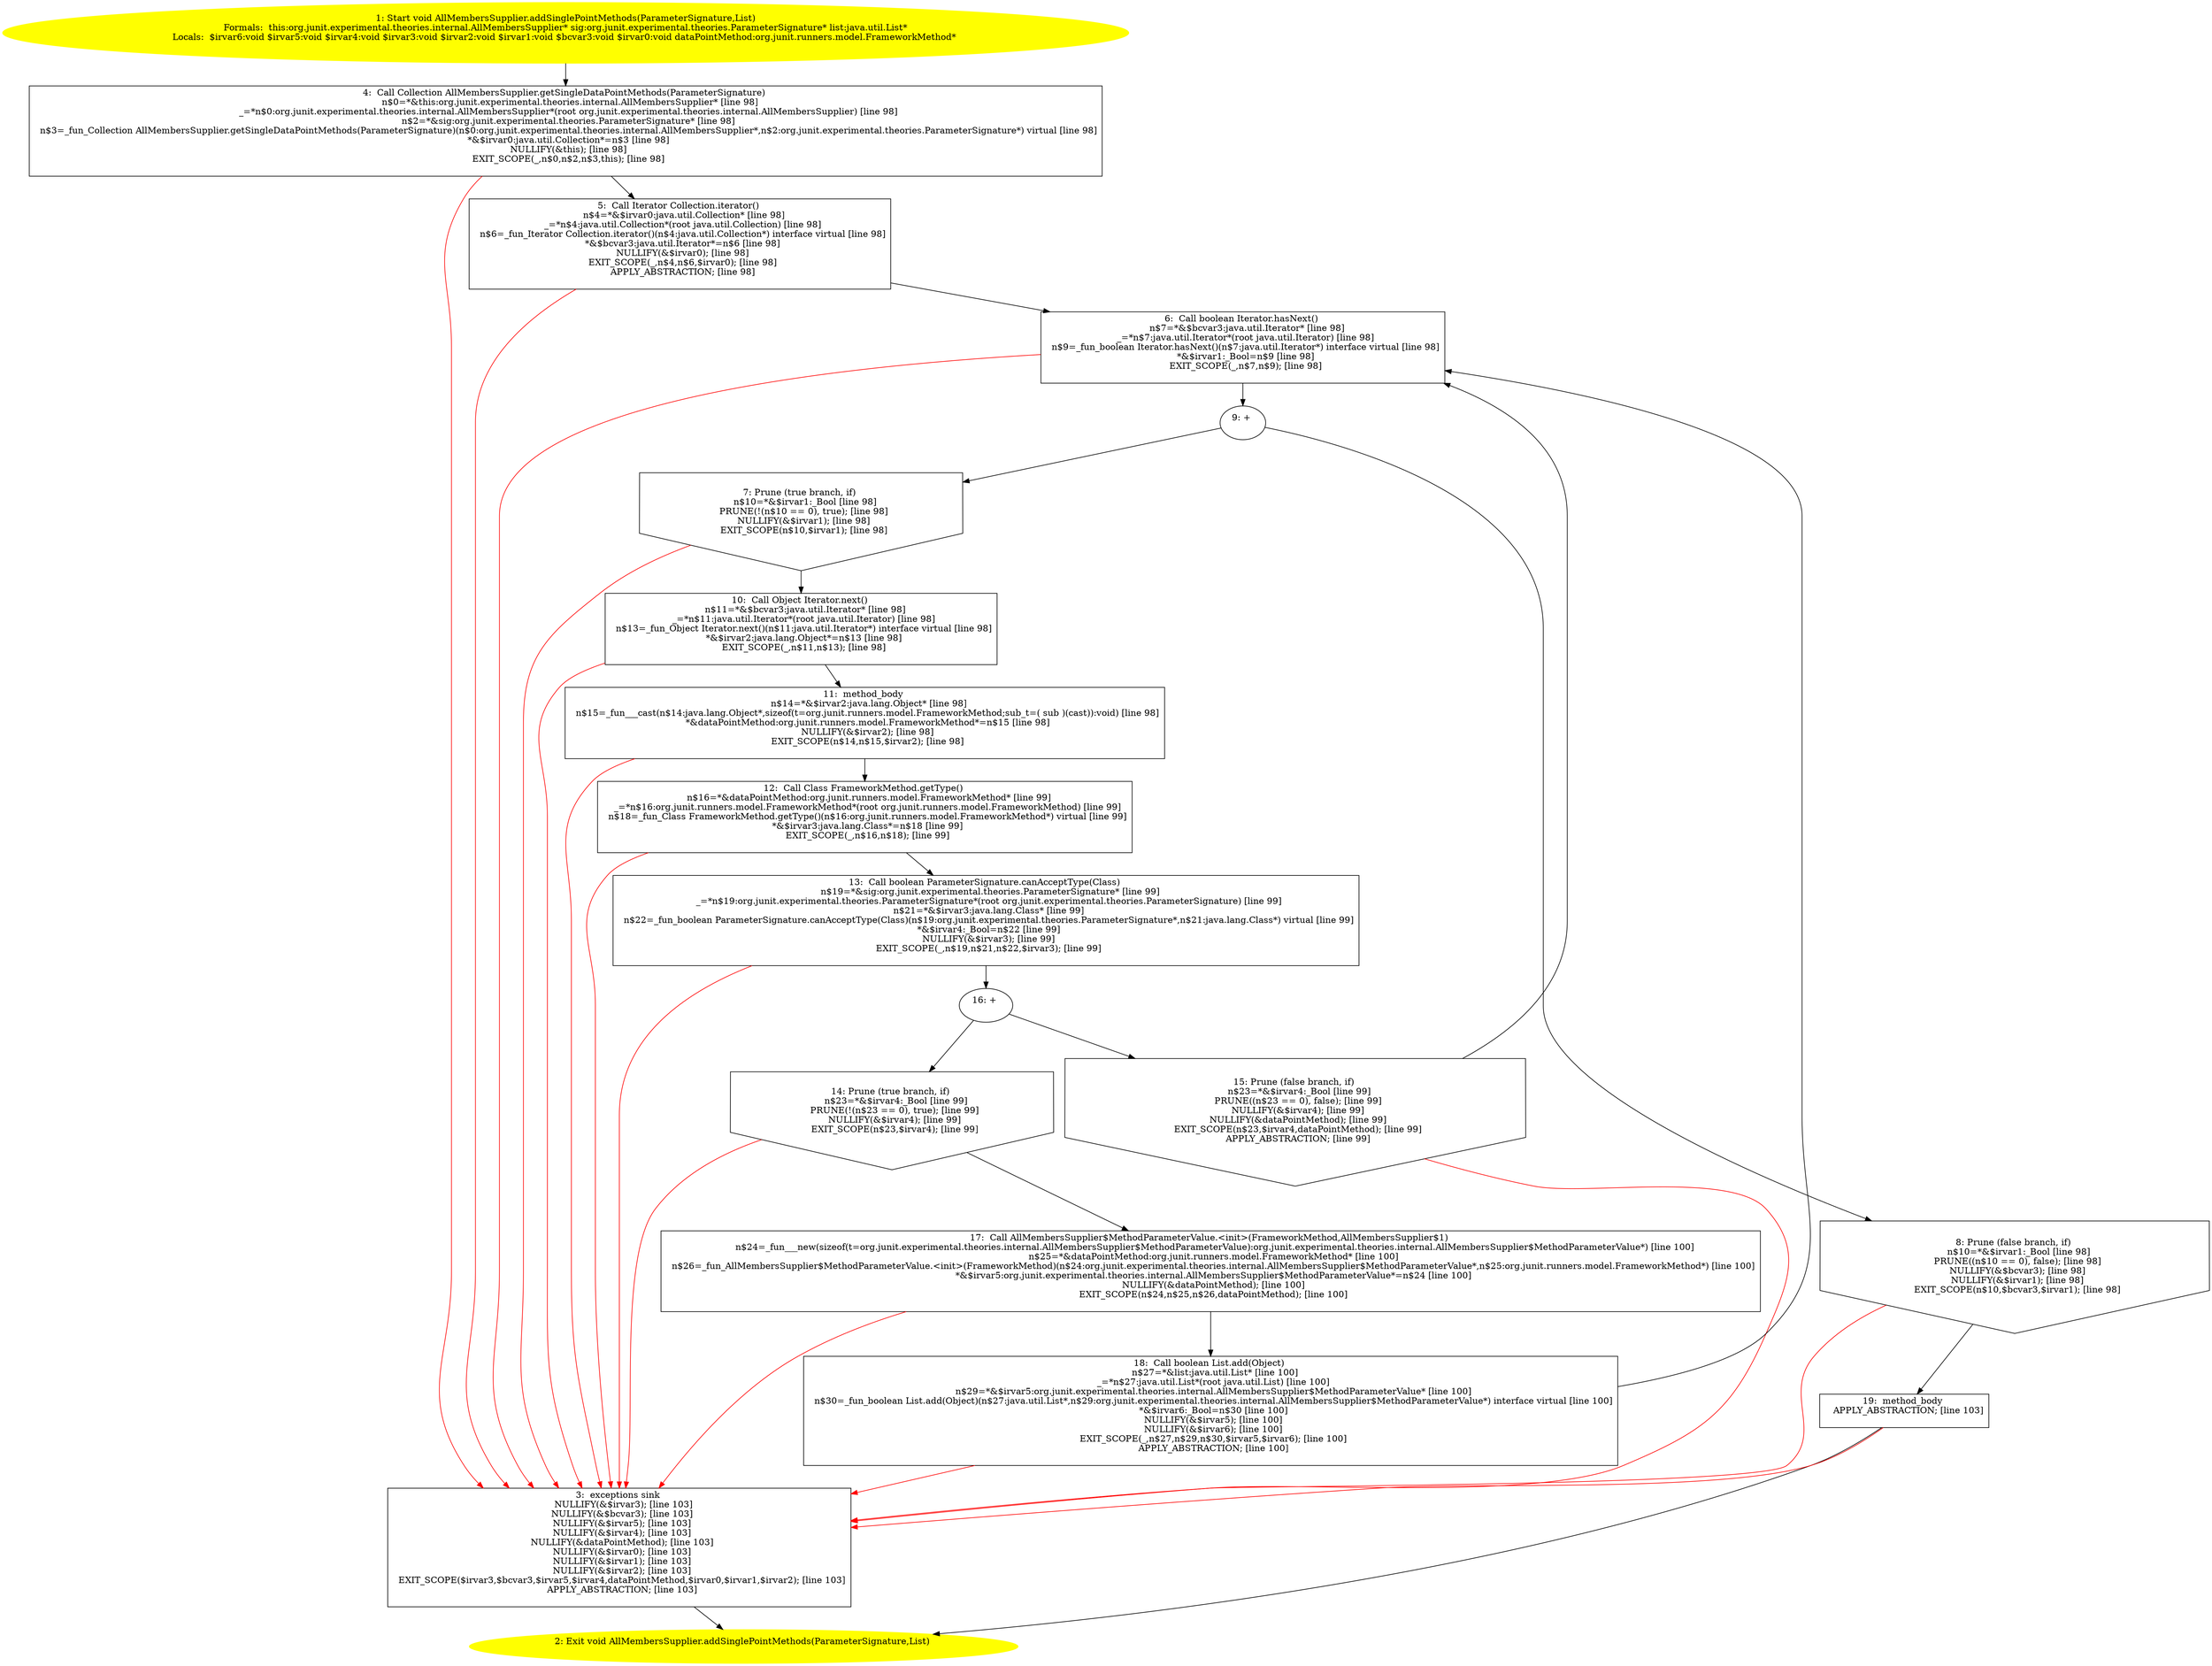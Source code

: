 /* @generated */
digraph cfg {
"org.junit.experimental.theories.internal.AllMembersSupplier.addSinglePointMethods(org.junit.experime.f22355eddb9a61b1237aca55196ec105_1" [label="1: Start void AllMembersSupplier.addSinglePointMethods(ParameterSignature,List)\nFormals:  this:org.junit.experimental.theories.internal.AllMembersSupplier* sig:org.junit.experimental.theories.ParameterSignature* list:java.util.List*\nLocals:  $irvar6:void $irvar5:void $irvar4:void $irvar3:void $irvar2:void $irvar1:void $bcvar3:void $irvar0:void dataPointMethod:org.junit.runners.model.FrameworkMethod* \n  " color=yellow style=filled]
	

	 "org.junit.experimental.theories.internal.AllMembersSupplier.addSinglePointMethods(org.junit.experime.f22355eddb9a61b1237aca55196ec105_1" -> "org.junit.experimental.theories.internal.AllMembersSupplier.addSinglePointMethods(org.junit.experime.f22355eddb9a61b1237aca55196ec105_4" ;
"org.junit.experimental.theories.internal.AllMembersSupplier.addSinglePointMethods(org.junit.experime.f22355eddb9a61b1237aca55196ec105_2" [label="2: Exit void AllMembersSupplier.addSinglePointMethods(ParameterSignature,List) \n  " color=yellow style=filled]
	

"org.junit.experimental.theories.internal.AllMembersSupplier.addSinglePointMethods(org.junit.experime.f22355eddb9a61b1237aca55196ec105_3" [label="3:  exceptions sink \n   NULLIFY(&$irvar3); [line 103]\n  NULLIFY(&$bcvar3); [line 103]\n  NULLIFY(&$irvar5); [line 103]\n  NULLIFY(&$irvar4); [line 103]\n  NULLIFY(&dataPointMethod); [line 103]\n  NULLIFY(&$irvar0); [line 103]\n  NULLIFY(&$irvar1); [line 103]\n  NULLIFY(&$irvar2); [line 103]\n  EXIT_SCOPE($irvar3,$bcvar3,$irvar5,$irvar4,dataPointMethod,$irvar0,$irvar1,$irvar2); [line 103]\n  APPLY_ABSTRACTION; [line 103]\n " shape="box"]
	

	 "org.junit.experimental.theories.internal.AllMembersSupplier.addSinglePointMethods(org.junit.experime.f22355eddb9a61b1237aca55196ec105_3" -> "org.junit.experimental.theories.internal.AllMembersSupplier.addSinglePointMethods(org.junit.experime.f22355eddb9a61b1237aca55196ec105_2" ;
"org.junit.experimental.theories.internal.AllMembersSupplier.addSinglePointMethods(org.junit.experime.f22355eddb9a61b1237aca55196ec105_4" [label="4:  Call Collection AllMembersSupplier.getSingleDataPointMethods(ParameterSignature) \n   n$0=*&this:org.junit.experimental.theories.internal.AllMembersSupplier* [line 98]\n  _=*n$0:org.junit.experimental.theories.internal.AllMembersSupplier*(root org.junit.experimental.theories.internal.AllMembersSupplier) [line 98]\n  n$2=*&sig:org.junit.experimental.theories.ParameterSignature* [line 98]\n  n$3=_fun_Collection AllMembersSupplier.getSingleDataPointMethods(ParameterSignature)(n$0:org.junit.experimental.theories.internal.AllMembersSupplier*,n$2:org.junit.experimental.theories.ParameterSignature*) virtual [line 98]\n  *&$irvar0:java.util.Collection*=n$3 [line 98]\n  NULLIFY(&this); [line 98]\n  EXIT_SCOPE(_,n$0,n$2,n$3,this); [line 98]\n " shape="box"]
	

	 "org.junit.experimental.theories.internal.AllMembersSupplier.addSinglePointMethods(org.junit.experime.f22355eddb9a61b1237aca55196ec105_4" -> "org.junit.experimental.theories.internal.AllMembersSupplier.addSinglePointMethods(org.junit.experime.f22355eddb9a61b1237aca55196ec105_5" ;
	 "org.junit.experimental.theories.internal.AllMembersSupplier.addSinglePointMethods(org.junit.experime.f22355eddb9a61b1237aca55196ec105_4" -> "org.junit.experimental.theories.internal.AllMembersSupplier.addSinglePointMethods(org.junit.experime.f22355eddb9a61b1237aca55196ec105_3" [color="red" ];
"org.junit.experimental.theories.internal.AllMembersSupplier.addSinglePointMethods(org.junit.experime.f22355eddb9a61b1237aca55196ec105_5" [label="5:  Call Iterator Collection.iterator() \n   n$4=*&$irvar0:java.util.Collection* [line 98]\n  _=*n$4:java.util.Collection*(root java.util.Collection) [line 98]\n  n$6=_fun_Iterator Collection.iterator()(n$4:java.util.Collection*) interface virtual [line 98]\n  *&$bcvar3:java.util.Iterator*=n$6 [line 98]\n  NULLIFY(&$irvar0); [line 98]\n  EXIT_SCOPE(_,n$4,n$6,$irvar0); [line 98]\n  APPLY_ABSTRACTION; [line 98]\n " shape="box"]
	

	 "org.junit.experimental.theories.internal.AllMembersSupplier.addSinglePointMethods(org.junit.experime.f22355eddb9a61b1237aca55196ec105_5" -> "org.junit.experimental.theories.internal.AllMembersSupplier.addSinglePointMethods(org.junit.experime.f22355eddb9a61b1237aca55196ec105_6" ;
	 "org.junit.experimental.theories.internal.AllMembersSupplier.addSinglePointMethods(org.junit.experime.f22355eddb9a61b1237aca55196ec105_5" -> "org.junit.experimental.theories.internal.AllMembersSupplier.addSinglePointMethods(org.junit.experime.f22355eddb9a61b1237aca55196ec105_3" [color="red" ];
"org.junit.experimental.theories.internal.AllMembersSupplier.addSinglePointMethods(org.junit.experime.f22355eddb9a61b1237aca55196ec105_6" [label="6:  Call boolean Iterator.hasNext() \n   n$7=*&$bcvar3:java.util.Iterator* [line 98]\n  _=*n$7:java.util.Iterator*(root java.util.Iterator) [line 98]\n  n$9=_fun_boolean Iterator.hasNext()(n$7:java.util.Iterator*) interface virtual [line 98]\n  *&$irvar1:_Bool=n$9 [line 98]\n  EXIT_SCOPE(_,n$7,n$9); [line 98]\n " shape="box"]
	

	 "org.junit.experimental.theories.internal.AllMembersSupplier.addSinglePointMethods(org.junit.experime.f22355eddb9a61b1237aca55196ec105_6" -> "org.junit.experimental.theories.internal.AllMembersSupplier.addSinglePointMethods(org.junit.experime.f22355eddb9a61b1237aca55196ec105_9" ;
	 "org.junit.experimental.theories.internal.AllMembersSupplier.addSinglePointMethods(org.junit.experime.f22355eddb9a61b1237aca55196ec105_6" -> "org.junit.experimental.theories.internal.AllMembersSupplier.addSinglePointMethods(org.junit.experime.f22355eddb9a61b1237aca55196ec105_3" [color="red" ];
"org.junit.experimental.theories.internal.AllMembersSupplier.addSinglePointMethods(org.junit.experime.f22355eddb9a61b1237aca55196ec105_7" [label="7: Prune (true branch, if) \n   n$10=*&$irvar1:_Bool [line 98]\n  PRUNE(!(n$10 == 0), true); [line 98]\n  NULLIFY(&$irvar1); [line 98]\n  EXIT_SCOPE(n$10,$irvar1); [line 98]\n " shape="invhouse"]
	

	 "org.junit.experimental.theories.internal.AllMembersSupplier.addSinglePointMethods(org.junit.experime.f22355eddb9a61b1237aca55196ec105_7" -> "org.junit.experimental.theories.internal.AllMembersSupplier.addSinglePointMethods(org.junit.experime.f22355eddb9a61b1237aca55196ec105_10" ;
	 "org.junit.experimental.theories.internal.AllMembersSupplier.addSinglePointMethods(org.junit.experime.f22355eddb9a61b1237aca55196ec105_7" -> "org.junit.experimental.theories.internal.AllMembersSupplier.addSinglePointMethods(org.junit.experime.f22355eddb9a61b1237aca55196ec105_3" [color="red" ];
"org.junit.experimental.theories.internal.AllMembersSupplier.addSinglePointMethods(org.junit.experime.f22355eddb9a61b1237aca55196ec105_8" [label="8: Prune (false branch, if) \n   n$10=*&$irvar1:_Bool [line 98]\n  PRUNE((n$10 == 0), false); [line 98]\n  NULLIFY(&$bcvar3); [line 98]\n  NULLIFY(&$irvar1); [line 98]\n  EXIT_SCOPE(n$10,$bcvar3,$irvar1); [line 98]\n " shape="invhouse"]
	

	 "org.junit.experimental.theories.internal.AllMembersSupplier.addSinglePointMethods(org.junit.experime.f22355eddb9a61b1237aca55196ec105_8" -> "org.junit.experimental.theories.internal.AllMembersSupplier.addSinglePointMethods(org.junit.experime.f22355eddb9a61b1237aca55196ec105_19" ;
	 "org.junit.experimental.theories.internal.AllMembersSupplier.addSinglePointMethods(org.junit.experime.f22355eddb9a61b1237aca55196ec105_8" -> "org.junit.experimental.theories.internal.AllMembersSupplier.addSinglePointMethods(org.junit.experime.f22355eddb9a61b1237aca55196ec105_3" [color="red" ];
"org.junit.experimental.theories.internal.AllMembersSupplier.addSinglePointMethods(org.junit.experime.f22355eddb9a61b1237aca55196ec105_9" [label="9: + \n  " ]
	

	 "org.junit.experimental.theories.internal.AllMembersSupplier.addSinglePointMethods(org.junit.experime.f22355eddb9a61b1237aca55196ec105_9" -> "org.junit.experimental.theories.internal.AllMembersSupplier.addSinglePointMethods(org.junit.experime.f22355eddb9a61b1237aca55196ec105_7" ;
	 "org.junit.experimental.theories.internal.AllMembersSupplier.addSinglePointMethods(org.junit.experime.f22355eddb9a61b1237aca55196ec105_9" -> "org.junit.experimental.theories.internal.AllMembersSupplier.addSinglePointMethods(org.junit.experime.f22355eddb9a61b1237aca55196ec105_8" ;
"org.junit.experimental.theories.internal.AllMembersSupplier.addSinglePointMethods(org.junit.experime.f22355eddb9a61b1237aca55196ec105_10" [label="10:  Call Object Iterator.next() \n   n$11=*&$bcvar3:java.util.Iterator* [line 98]\n  _=*n$11:java.util.Iterator*(root java.util.Iterator) [line 98]\n  n$13=_fun_Object Iterator.next()(n$11:java.util.Iterator*) interface virtual [line 98]\n  *&$irvar2:java.lang.Object*=n$13 [line 98]\n  EXIT_SCOPE(_,n$11,n$13); [line 98]\n " shape="box"]
	

	 "org.junit.experimental.theories.internal.AllMembersSupplier.addSinglePointMethods(org.junit.experime.f22355eddb9a61b1237aca55196ec105_10" -> "org.junit.experimental.theories.internal.AllMembersSupplier.addSinglePointMethods(org.junit.experime.f22355eddb9a61b1237aca55196ec105_11" ;
	 "org.junit.experimental.theories.internal.AllMembersSupplier.addSinglePointMethods(org.junit.experime.f22355eddb9a61b1237aca55196ec105_10" -> "org.junit.experimental.theories.internal.AllMembersSupplier.addSinglePointMethods(org.junit.experime.f22355eddb9a61b1237aca55196ec105_3" [color="red" ];
"org.junit.experimental.theories.internal.AllMembersSupplier.addSinglePointMethods(org.junit.experime.f22355eddb9a61b1237aca55196ec105_11" [label="11:  method_body \n   n$14=*&$irvar2:java.lang.Object* [line 98]\n  n$15=_fun___cast(n$14:java.lang.Object*,sizeof(t=org.junit.runners.model.FrameworkMethod;sub_t=( sub )(cast)):void) [line 98]\n  *&dataPointMethod:org.junit.runners.model.FrameworkMethod*=n$15 [line 98]\n  NULLIFY(&$irvar2); [line 98]\n  EXIT_SCOPE(n$14,n$15,$irvar2); [line 98]\n " shape="box"]
	

	 "org.junit.experimental.theories.internal.AllMembersSupplier.addSinglePointMethods(org.junit.experime.f22355eddb9a61b1237aca55196ec105_11" -> "org.junit.experimental.theories.internal.AllMembersSupplier.addSinglePointMethods(org.junit.experime.f22355eddb9a61b1237aca55196ec105_12" ;
	 "org.junit.experimental.theories.internal.AllMembersSupplier.addSinglePointMethods(org.junit.experime.f22355eddb9a61b1237aca55196ec105_11" -> "org.junit.experimental.theories.internal.AllMembersSupplier.addSinglePointMethods(org.junit.experime.f22355eddb9a61b1237aca55196ec105_3" [color="red" ];
"org.junit.experimental.theories.internal.AllMembersSupplier.addSinglePointMethods(org.junit.experime.f22355eddb9a61b1237aca55196ec105_12" [label="12:  Call Class FrameworkMethod.getType() \n   n$16=*&dataPointMethod:org.junit.runners.model.FrameworkMethod* [line 99]\n  _=*n$16:org.junit.runners.model.FrameworkMethod*(root org.junit.runners.model.FrameworkMethod) [line 99]\n  n$18=_fun_Class FrameworkMethod.getType()(n$16:org.junit.runners.model.FrameworkMethod*) virtual [line 99]\n  *&$irvar3:java.lang.Class*=n$18 [line 99]\n  EXIT_SCOPE(_,n$16,n$18); [line 99]\n " shape="box"]
	

	 "org.junit.experimental.theories.internal.AllMembersSupplier.addSinglePointMethods(org.junit.experime.f22355eddb9a61b1237aca55196ec105_12" -> "org.junit.experimental.theories.internal.AllMembersSupplier.addSinglePointMethods(org.junit.experime.f22355eddb9a61b1237aca55196ec105_13" ;
	 "org.junit.experimental.theories.internal.AllMembersSupplier.addSinglePointMethods(org.junit.experime.f22355eddb9a61b1237aca55196ec105_12" -> "org.junit.experimental.theories.internal.AllMembersSupplier.addSinglePointMethods(org.junit.experime.f22355eddb9a61b1237aca55196ec105_3" [color="red" ];
"org.junit.experimental.theories.internal.AllMembersSupplier.addSinglePointMethods(org.junit.experime.f22355eddb9a61b1237aca55196ec105_13" [label="13:  Call boolean ParameterSignature.canAcceptType(Class) \n   n$19=*&sig:org.junit.experimental.theories.ParameterSignature* [line 99]\n  _=*n$19:org.junit.experimental.theories.ParameterSignature*(root org.junit.experimental.theories.ParameterSignature) [line 99]\n  n$21=*&$irvar3:java.lang.Class* [line 99]\n  n$22=_fun_boolean ParameterSignature.canAcceptType(Class)(n$19:org.junit.experimental.theories.ParameterSignature*,n$21:java.lang.Class*) virtual [line 99]\n  *&$irvar4:_Bool=n$22 [line 99]\n  NULLIFY(&$irvar3); [line 99]\n  EXIT_SCOPE(_,n$19,n$21,n$22,$irvar3); [line 99]\n " shape="box"]
	

	 "org.junit.experimental.theories.internal.AllMembersSupplier.addSinglePointMethods(org.junit.experime.f22355eddb9a61b1237aca55196ec105_13" -> "org.junit.experimental.theories.internal.AllMembersSupplier.addSinglePointMethods(org.junit.experime.f22355eddb9a61b1237aca55196ec105_16" ;
	 "org.junit.experimental.theories.internal.AllMembersSupplier.addSinglePointMethods(org.junit.experime.f22355eddb9a61b1237aca55196ec105_13" -> "org.junit.experimental.theories.internal.AllMembersSupplier.addSinglePointMethods(org.junit.experime.f22355eddb9a61b1237aca55196ec105_3" [color="red" ];
"org.junit.experimental.theories.internal.AllMembersSupplier.addSinglePointMethods(org.junit.experime.f22355eddb9a61b1237aca55196ec105_14" [label="14: Prune (true branch, if) \n   n$23=*&$irvar4:_Bool [line 99]\n  PRUNE(!(n$23 == 0), true); [line 99]\n  NULLIFY(&$irvar4); [line 99]\n  EXIT_SCOPE(n$23,$irvar4); [line 99]\n " shape="invhouse"]
	

	 "org.junit.experimental.theories.internal.AllMembersSupplier.addSinglePointMethods(org.junit.experime.f22355eddb9a61b1237aca55196ec105_14" -> "org.junit.experimental.theories.internal.AllMembersSupplier.addSinglePointMethods(org.junit.experime.f22355eddb9a61b1237aca55196ec105_17" ;
	 "org.junit.experimental.theories.internal.AllMembersSupplier.addSinglePointMethods(org.junit.experime.f22355eddb9a61b1237aca55196ec105_14" -> "org.junit.experimental.theories.internal.AllMembersSupplier.addSinglePointMethods(org.junit.experime.f22355eddb9a61b1237aca55196ec105_3" [color="red" ];
"org.junit.experimental.theories.internal.AllMembersSupplier.addSinglePointMethods(org.junit.experime.f22355eddb9a61b1237aca55196ec105_15" [label="15: Prune (false branch, if) \n   n$23=*&$irvar4:_Bool [line 99]\n  PRUNE((n$23 == 0), false); [line 99]\n  NULLIFY(&$irvar4); [line 99]\n  NULLIFY(&dataPointMethod); [line 99]\n  EXIT_SCOPE(n$23,$irvar4,dataPointMethod); [line 99]\n  APPLY_ABSTRACTION; [line 99]\n " shape="invhouse"]
	

	 "org.junit.experimental.theories.internal.AllMembersSupplier.addSinglePointMethods(org.junit.experime.f22355eddb9a61b1237aca55196ec105_15" -> "org.junit.experimental.theories.internal.AllMembersSupplier.addSinglePointMethods(org.junit.experime.f22355eddb9a61b1237aca55196ec105_6" ;
	 "org.junit.experimental.theories.internal.AllMembersSupplier.addSinglePointMethods(org.junit.experime.f22355eddb9a61b1237aca55196ec105_15" -> "org.junit.experimental.theories.internal.AllMembersSupplier.addSinglePointMethods(org.junit.experime.f22355eddb9a61b1237aca55196ec105_3" [color="red" ];
"org.junit.experimental.theories.internal.AllMembersSupplier.addSinglePointMethods(org.junit.experime.f22355eddb9a61b1237aca55196ec105_16" [label="16: + \n  " ]
	

	 "org.junit.experimental.theories.internal.AllMembersSupplier.addSinglePointMethods(org.junit.experime.f22355eddb9a61b1237aca55196ec105_16" -> "org.junit.experimental.theories.internal.AllMembersSupplier.addSinglePointMethods(org.junit.experime.f22355eddb9a61b1237aca55196ec105_14" ;
	 "org.junit.experimental.theories.internal.AllMembersSupplier.addSinglePointMethods(org.junit.experime.f22355eddb9a61b1237aca55196ec105_16" -> "org.junit.experimental.theories.internal.AllMembersSupplier.addSinglePointMethods(org.junit.experime.f22355eddb9a61b1237aca55196ec105_15" ;
"org.junit.experimental.theories.internal.AllMembersSupplier.addSinglePointMethods(org.junit.experime.f22355eddb9a61b1237aca55196ec105_17" [label="17:  Call AllMembersSupplier$MethodParameterValue.<init>(FrameworkMethod,AllMembersSupplier$1) \n   n$24=_fun___new(sizeof(t=org.junit.experimental.theories.internal.AllMembersSupplier$MethodParameterValue):org.junit.experimental.theories.internal.AllMembersSupplier$MethodParameterValue*) [line 100]\n  n$25=*&dataPointMethod:org.junit.runners.model.FrameworkMethod* [line 100]\n  n$26=_fun_AllMembersSupplier$MethodParameterValue.<init>(FrameworkMethod)(n$24:org.junit.experimental.theories.internal.AllMembersSupplier$MethodParameterValue*,n$25:org.junit.runners.model.FrameworkMethod*) [line 100]\n  *&$irvar5:org.junit.experimental.theories.internal.AllMembersSupplier$MethodParameterValue*=n$24 [line 100]\n  NULLIFY(&dataPointMethod); [line 100]\n  EXIT_SCOPE(n$24,n$25,n$26,dataPointMethod); [line 100]\n " shape="box"]
	

	 "org.junit.experimental.theories.internal.AllMembersSupplier.addSinglePointMethods(org.junit.experime.f22355eddb9a61b1237aca55196ec105_17" -> "org.junit.experimental.theories.internal.AllMembersSupplier.addSinglePointMethods(org.junit.experime.f22355eddb9a61b1237aca55196ec105_18" ;
	 "org.junit.experimental.theories.internal.AllMembersSupplier.addSinglePointMethods(org.junit.experime.f22355eddb9a61b1237aca55196ec105_17" -> "org.junit.experimental.theories.internal.AllMembersSupplier.addSinglePointMethods(org.junit.experime.f22355eddb9a61b1237aca55196ec105_3" [color="red" ];
"org.junit.experimental.theories.internal.AllMembersSupplier.addSinglePointMethods(org.junit.experime.f22355eddb9a61b1237aca55196ec105_18" [label="18:  Call boolean List.add(Object) \n   n$27=*&list:java.util.List* [line 100]\n  _=*n$27:java.util.List*(root java.util.List) [line 100]\n  n$29=*&$irvar5:org.junit.experimental.theories.internal.AllMembersSupplier$MethodParameterValue* [line 100]\n  n$30=_fun_boolean List.add(Object)(n$27:java.util.List*,n$29:org.junit.experimental.theories.internal.AllMembersSupplier$MethodParameterValue*) interface virtual [line 100]\n  *&$irvar6:_Bool=n$30 [line 100]\n  NULLIFY(&$irvar5); [line 100]\n  NULLIFY(&$irvar6); [line 100]\n  EXIT_SCOPE(_,n$27,n$29,n$30,$irvar5,$irvar6); [line 100]\n  APPLY_ABSTRACTION; [line 100]\n " shape="box"]
	

	 "org.junit.experimental.theories.internal.AllMembersSupplier.addSinglePointMethods(org.junit.experime.f22355eddb9a61b1237aca55196ec105_18" -> "org.junit.experimental.theories.internal.AllMembersSupplier.addSinglePointMethods(org.junit.experime.f22355eddb9a61b1237aca55196ec105_6" ;
	 "org.junit.experimental.theories.internal.AllMembersSupplier.addSinglePointMethods(org.junit.experime.f22355eddb9a61b1237aca55196ec105_18" -> "org.junit.experimental.theories.internal.AllMembersSupplier.addSinglePointMethods(org.junit.experime.f22355eddb9a61b1237aca55196ec105_3" [color="red" ];
"org.junit.experimental.theories.internal.AllMembersSupplier.addSinglePointMethods(org.junit.experime.f22355eddb9a61b1237aca55196ec105_19" [label="19:  method_body \n   APPLY_ABSTRACTION; [line 103]\n " shape="box"]
	

	 "org.junit.experimental.theories.internal.AllMembersSupplier.addSinglePointMethods(org.junit.experime.f22355eddb9a61b1237aca55196ec105_19" -> "org.junit.experimental.theories.internal.AllMembersSupplier.addSinglePointMethods(org.junit.experime.f22355eddb9a61b1237aca55196ec105_2" ;
	 "org.junit.experimental.theories.internal.AllMembersSupplier.addSinglePointMethods(org.junit.experime.f22355eddb9a61b1237aca55196ec105_19" -> "org.junit.experimental.theories.internal.AllMembersSupplier.addSinglePointMethods(org.junit.experime.f22355eddb9a61b1237aca55196ec105_3" [color="red" ];
}
